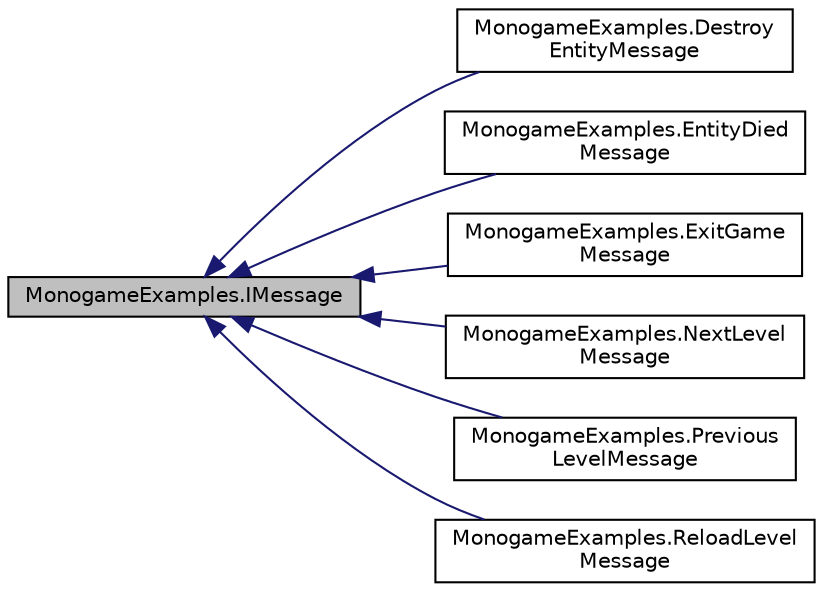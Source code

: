 digraph "MonogameExamples.IMessage"
{
 // LATEX_PDF_SIZE
  edge [fontname="Helvetica",fontsize="10",labelfontname="Helvetica",labelfontsize="10"];
  node [fontname="Helvetica",fontsize="10",shape=record];
  rankdir="LR";
  Node1 [label="MonogameExamples.IMessage",height=0.2,width=0.4,color="black", fillcolor="grey75", style="filled", fontcolor="black",tooltip="Represents a message that can be published and subscribed to."];
  Node1 -> Node2 [dir="back",color="midnightblue",fontsize="10",style="solid",fontname="Helvetica"];
  Node2 [label="MonogameExamples.Destroy\lEntityMessage",height=0.2,width=0.4,color="black", fillcolor="white", style="filled",URL="$classMonogameExamples_1_1DestroyEntityMessage.html",tooltip="Represents a message that indicates an entity should be destroyed. Implements the IMessage interface ..."];
  Node1 -> Node3 [dir="back",color="midnightblue",fontsize="10",style="solid",fontname="Helvetica"];
  Node3 [label="MonogameExamples.EntityDied\lMessage",height=0.2,width=0.4,color="black", fillcolor="white", style="filled",URL="$classMonogameExamples_1_1EntityDiedMessage.html",tooltip="Messages that given Entity has died. Implements the IMessage interface for use with the MessageBus."];
  Node1 -> Node4 [dir="back",color="midnightblue",fontsize="10",style="solid",fontname="Helvetica"];
  Node4 [label="MonogameExamples.ExitGame\lMessage",height=0.2,width=0.4,color="black", fillcolor="white", style="filled",URL="$classMonogameExamples_1_1ExitGameMessage.html",tooltip="Represents a message that indicates the game should exit. Implements the IMessage interface for use w..."];
  Node1 -> Node5 [dir="back",color="midnightblue",fontsize="10",style="solid",fontname="Helvetica"];
  Node5 [label="MonogameExamples.NextLevel\lMessage",height=0.2,width=0.4,color="black", fillcolor="white", style="filled",URL="$classMonogameExamples_1_1NextLevelMessage.html",tooltip="Represents a message that indicates the game should proceed to the next level. Implements the IMessag..."];
  Node1 -> Node6 [dir="back",color="midnightblue",fontsize="10",style="solid",fontname="Helvetica"];
  Node6 [label="MonogameExamples.Previous\lLevelMessage",height=0.2,width=0.4,color="black", fillcolor="white", style="filled",URL="$classMonogameExamples_1_1PreviousLevelMessage.html",tooltip="Represents a message that indicates the game should revert to the previous level. Implements the IMes..."];
  Node1 -> Node7 [dir="back",color="midnightblue",fontsize="10",style="solid",fontname="Helvetica"];
  Node7 [label="MonogameExamples.ReloadLevel\lMessage",height=0.2,width=0.4,color="black", fillcolor="white", style="filled",URL="$classMonogameExamples_1_1ReloadLevelMessage.html",tooltip="Represents a message that indicates the current game level should be reloaded. Implements the IMessag..."];
}
